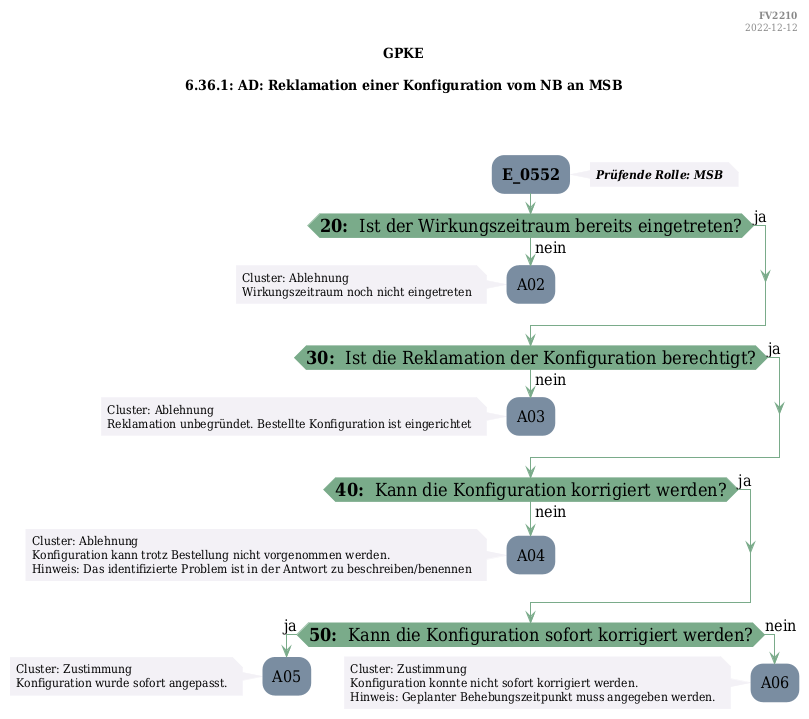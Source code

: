 @startuml
skinparam Shadowing false
skinparam NoteBorderColor #f3f1f6
skinparam NoteBackgroundColor #f3f1f6
skinparam NoteFontSize 12
skinparam ActivityBorderColor none
skinparam ActivityBackgroundColor #7a8da1
skinparam ActivityFontSize 16
skinparam ArrowColor #7aab8a
skinparam ArrowFontSize 16
skinparam ActivityDiamondBackgroundColor #7aab8a
skinparam ActivityDiamondBorderColor #7aab8a
skinparam ActivityDiamondFontSize 18
skinparam defaultFontName DejaVu Serif Condensed
skinparam ActivityEndColor #669580

header
<b>FV2210
2022-12-12
endheader

title
GPKE

6.36.1: AD: Reklamation einer Konfiguration vom NB an MSB



end title
:<b>E_0552</b>;
note right
<b><i>Prüfende Rolle: MSB
end note

if (<b>20: </b> Ist der Wirkungszeitraum bereits eingetreten?) then (ja)
else (nein)
    :A02;
    note left
        Cluster: Ablehnung
        Wirkungszeitraum noch nicht eingetreten
    endnote
    kill;
endif
if (<b>30: </b> Ist die Reklamation der Konfiguration berechtigt?) then (ja)
else (nein)
    :A03;
    note left
        Cluster: Ablehnung
        Reklamation unbegründet. Bestellte Konfiguration ist eingerichtet
    endnote
    kill;
endif
if (<b>40: </b> Kann die Konfiguration korrigiert werden?) then (ja)
else (nein)
    :A04;
    note left
        Cluster: Ablehnung
        Konfiguration kann trotz Bestellung nicht vorgenommen werden.
        Hinweis: Das identifizierte Problem ist in der Antwort zu beschreiben/benennen
    endnote
    kill;
endif
if (<b>50: </b> Kann die Konfiguration sofort korrigiert werden?) then (ja)
    :A05;
    note left
        Cluster: Zustimmung
        Konfiguration wurde sofort angepasst.
    endnote
    kill;
else (nein)
    :A06;
    note left
        Cluster: Zustimmung
        Konfiguration konnte nicht sofort korrigiert werden. 
        Hinweis: Geplanter Behebungszeitpunkt muss angegeben werden.
    endnote
    kill;
endif

@enduml
